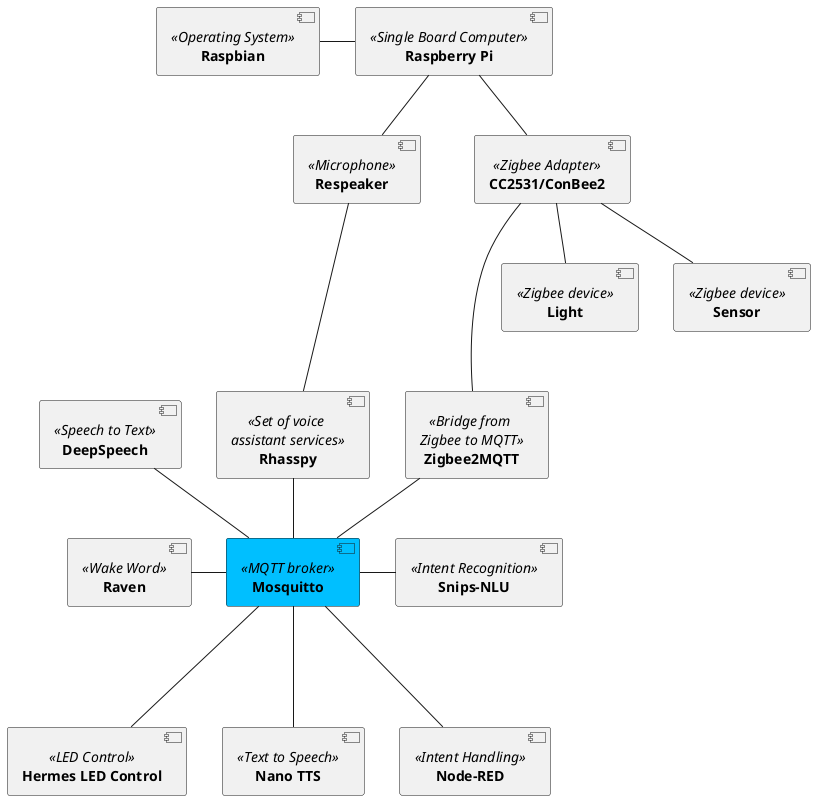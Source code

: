 @startuml
[**DeepSpeech**] as deepspeech <<Speech to Text>>
[**Hermes LED Control**] as hlc <<LED Control>>
[**Mosquitto**] as mosquitto <<MQTT broker>> #DeepSkyBlue
[**Nano TTS**] as nanotts <<Text to Speech>>
[**Node-RED**] as nodered <<Intent Handling>>
[**Raspberry Pi**] as raspberrypi <<Single Board Computer>>
[**Raspbian**] as raspbian <<Operating System>>
[**Raven**] as raven <<Wake Word>>
[**Respeaker**] as respeaker <<Microphone>>
[**Rhasspy**] as rhasspy <<Set of voice \nassistant services>>
[**Snips-NLU**] as snipsnlu <<Intent Recognition>>
[**Zigbee2MQTT**] as zigbee2mqtt <<Bridge from \nZigbee to MQTT>>
[**CC2531/ConBee2**] as zigbeeadapter <<Zigbee Adapter>>
[**Light**] as light <<Zigbee device >>
[**Sensor**] as sensor <<Zigbee device >>

zigbeeadapter --- zigbee2mqtt
zigbeeadapter -- light
zigbeeadapter -- sensor
zigbee2mqtt -- mosquitto
mosquitto --- nodered
mosquitto --- nanotts

mosquitto --- hlc
raven - mosquitto
mosquitto - snipsnlu

rhasspy -- mosquitto
deepspeech -- mosquitto

respeaker --- rhasspy

raspbian - raspberrypi
raspberrypi -- respeaker
raspberrypi -- zigbeeadapter
@enduml
